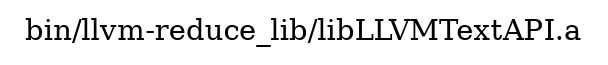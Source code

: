 digraph "bin/llvm-reduce_lib/libLLVMTextAPI.a" {
	label="bin/llvm-reduce_lib/libLLVMTextAPI.a";
	rankdir=LR;

}
